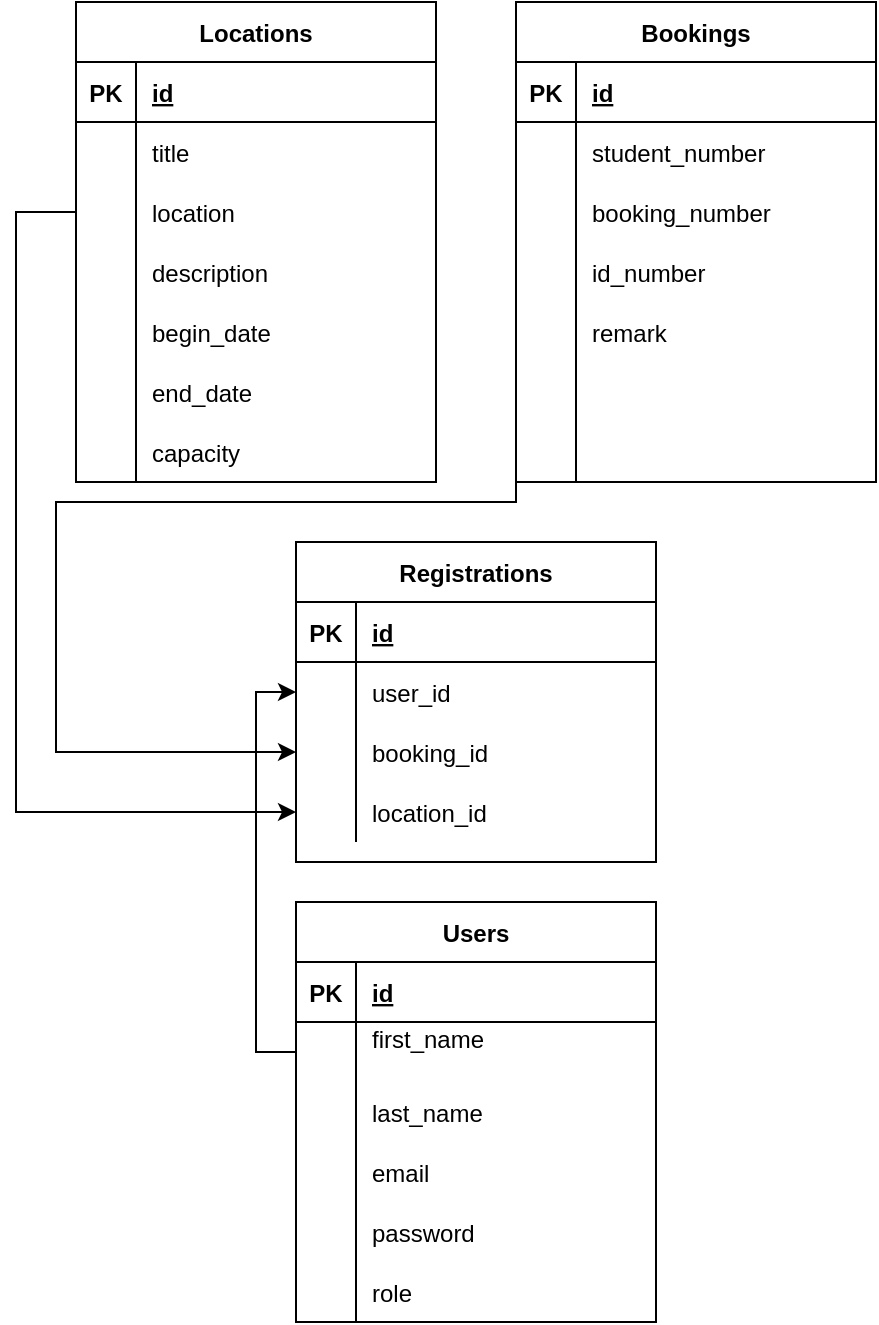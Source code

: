 <mxfile version="18.0.5" type="device"><diagram id="2ybj7rIigeJSyMYWJqAe" name="Page-1"><mxGraphModel dx="1413" dy="665" grid="1" gridSize="10" guides="1" tooltips="1" connect="1" arrows="1" fold="1" page="1" pageScale="1" pageWidth="827" pageHeight="1169" math="0" shadow="0"><root><mxCell id="0"/><mxCell id="1" parent="0"/><mxCell id="LWJN3xgCvD_RHCFol_4G-46" value="Users" style="shape=table;startSize=30;container=1;collapsible=1;childLayout=tableLayout;fixedRows=1;rowLines=0;fontStyle=1;align=center;resizeLast=1;rounded=0;" vertex="1" parent="1"><mxGeometry x="340" y="470" width="180" height="210" as="geometry"/></mxCell><mxCell id="LWJN3xgCvD_RHCFol_4G-47" value="" style="shape=tableRow;horizontal=0;startSize=0;swimlaneHead=0;swimlaneBody=0;fillColor=none;collapsible=0;dropTarget=0;points=[[0,0.5],[1,0.5]];portConstraint=eastwest;top=0;left=0;right=0;bottom=1;rounded=0;" vertex="1" parent="LWJN3xgCvD_RHCFol_4G-46"><mxGeometry y="30" width="180" height="30" as="geometry"/></mxCell><mxCell id="LWJN3xgCvD_RHCFol_4G-48" value="PK" style="shape=partialRectangle;connectable=0;fillColor=none;top=0;left=0;bottom=0;right=0;fontStyle=1;overflow=hidden;rounded=0;" vertex="1" parent="LWJN3xgCvD_RHCFol_4G-47"><mxGeometry width="30" height="30" as="geometry"><mxRectangle width="30" height="30" as="alternateBounds"/></mxGeometry></mxCell><mxCell id="LWJN3xgCvD_RHCFol_4G-49" value="id" style="shape=partialRectangle;connectable=0;fillColor=none;top=0;left=0;bottom=0;right=0;align=left;spacingLeft=6;fontStyle=5;overflow=hidden;rounded=0;" vertex="1" parent="LWJN3xgCvD_RHCFol_4G-47"><mxGeometry x="30" width="150" height="30" as="geometry"><mxRectangle width="150" height="30" as="alternateBounds"/></mxGeometry></mxCell><mxCell id="LWJN3xgCvD_RHCFol_4G-50" value="" style="shape=tableRow;horizontal=0;startSize=0;swimlaneHead=0;swimlaneBody=0;fillColor=none;collapsible=0;dropTarget=0;points=[[0,0.5],[1,0.5]];portConstraint=eastwest;top=0;left=0;right=0;bottom=0;rounded=0;" vertex="1" parent="LWJN3xgCvD_RHCFol_4G-46"><mxGeometry y="60" width="180" height="30" as="geometry"/></mxCell><mxCell id="LWJN3xgCvD_RHCFol_4G-51" value="" style="shape=partialRectangle;connectable=0;fillColor=none;top=0;left=0;bottom=0;right=0;editable=1;overflow=hidden;rounded=0;" vertex="1" parent="LWJN3xgCvD_RHCFol_4G-50"><mxGeometry width="30" height="30" as="geometry"><mxRectangle width="30" height="30" as="alternateBounds"/></mxGeometry></mxCell><mxCell id="LWJN3xgCvD_RHCFol_4G-52" value="first_name&#10;" style="shape=partialRectangle;connectable=0;fillColor=none;top=0;left=0;bottom=0;right=0;align=left;spacingLeft=6;overflow=hidden;rounded=0;" vertex="1" parent="LWJN3xgCvD_RHCFol_4G-50"><mxGeometry x="30" width="150" height="30" as="geometry"><mxRectangle width="150" height="30" as="alternateBounds"/></mxGeometry></mxCell><mxCell id="LWJN3xgCvD_RHCFol_4G-53" value="" style="shape=tableRow;horizontal=0;startSize=0;swimlaneHead=0;swimlaneBody=0;fillColor=none;collapsible=0;dropTarget=0;points=[[0,0.5],[1,0.5]];portConstraint=eastwest;top=0;left=0;right=0;bottom=0;rounded=0;" vertex="1" parent="LWJN3xgCvD_RHCFol_4G-46"><mxGeometry y="90" width="180" height="30" as="geometry"/></mxCell><mxCell id="LWJN3xgCvD_RHCFol_4G-54" value="" style="shape=partialRectangle;connectable=0;fillColor=none;top=0;left=0;bottom=0;right=0;editable=1;overflow=hidden;rounded=0;" vertex="1" parent="LWJN3xgCvD_RHCFol_4G-53"><mxGeometry width="30" height="30" as="geometry"><mxRectangle width="30" height="30" as="alternateBounds"/></mxGeometry></mxCell><mxCell id="LWJN3xgCvD_RHCFol_4G-55" value="last_name" style="shape=partialRectangle;connectable=0;fillColor=none;top=0;left=0;bottom=0;right=0;align=left;spacingLeft=6;overflow=hidden;rounded=0;" vertex="1" parent="LWJN3xgCvD_RHCFol_4G-53"><mxGeometry x="30" width="150" height="30" as="geometry"><mxRectangle width="150" height="30" as="alternateBounds"/></mxGeometry></mxCell><mxCell id="LWJN3xgCvD_RHCFol_4G-56" value="" style="shape=tableRow;horizontal=0;startSize=0;swimlaneHead=0;swimlaneBody=0;fillColor=none;collapsible=0;dropTarget=0;points=[[0,0.5],[1,0.5]];portConstraint=eastwest;top=0;left=0;right=0;bottom=0;rounded=0;" vertex="1" parent="LWJN3xgCvD_RHCFol_4G-46"><mxGeometry y="120" width="180" height="30" as="geometry"/></mxCell><mxCell id="LWJN3xgCvD_RHCFol_4G-57" value="" style="shape=partialRectangle;connectable=0;fillColor=none;top=0;left=0;bottom=0;right=0;editable=1;overflow=hidden;rounded=0;" vertex="1" parent="LWJN3xgCvD_RHCFol_4G-56"><mxGeometry width="30" height="30" as="geometry"><mxRectangle width="30" height="30" as="alternateBounds"/></mxGeometry></mxCell><mxCell id="LWJN3xgCvD_RHCFol_4G-58" value="email" style="shape=partialRectangle;connectable=0;fillColor=none;top=0;left=0;bottom=0;right=0;align=left;spacingLeft=6;overflow=hidden;rounded=0;" vertex="1" parent="LWJN3xgCvD_RHCFol_4G-56"><mxGeometry x="30" width="150" height="30" as="geometry"><mxRectangle width="150" height="30" as="alternateBounds"/></mxGeometry></mxCell><mxCell id="LWJN3xgCvD_RHCFol_4G-64" value="" style="shape=tableRow;horizontal=0;startSize=0;swimlaneHead=0;swimlaneBody=0;fillColor=none;collapsible=0;dropTarget=0;points=[[0,0.5],[1,0.5]];portConstraint=eastwest;top=0;left=0;right=0;bottom=0;rounded=0;" vertex="1" parent="LWJN3xgCvD_RHCFol_4G-46"><mxGeometry y="150" width="180" height="30" as="geometry"/></mxCell><mxCell id="LWJN3xgCvD_RHCFol_4G-65" value="" style="shape=partialRectangle;connectable=0;fillColor=none;top=0;left=0;bottom=0;right=0;editable=1;overflow=hidden;rounded=0;" vertex="1" parent="LWJN3xgCvD_RHCFol_4G-64"><mxGeometry width="30" height="30" as="geometry"><mxRectangle width="30" height="30" as="alternateBounds"/></mxGeometry></mxCell><mxCell id="LWJN3xgCvD_RHCFol_4G-66" value="password" style="shape=partialRectangle;connectable=0;fillColor=none;top=0;left=0;bottom=0;right=0;align=left;spacingLeft=6;overflow=hidden;rounded=0;" vertex="1" parent="LWJN3xgCvD_RHCFol_4G-64"><mxGeometry x="30" width="150" height="30" as="geometry"><mxRectangle width="150" height="30" as="alternateBounds"/></mxGeometry></mxCell><mxCell id="LWJN3xgCvD_RHCFol_4G-67" value="" style="shape=tableRow;horizontal=0;startSize=0;swimlaneHead=0;swimlaneBody=0;fillColor=none;collapsible=0;dropTarget=0;points=[[0,0.5],[1,0.5]];portConstraint=eastwest;top=0;left=0;right=0;bottom=0;rounded=0;" vertex="1" parent="LWJN3xgCvD_RHCFol_4G-46"><mxGeometry y="180" width="180" height="30" as="geometry"/></mxCell><mxCell id="LWJN3xgCvD_RHCFol_4G-68" value="" style="shape=partialRectangle;connectable=0;fillColor=none;top=0;left=0;bottom=0;right=0;editable=1;overflow=hidden;rounded=0;" vertex="1" parent="LWJN3xgCvD_RHCFol_4G-67"><mxGeometry width="30" height="30" as="geometry"><mxRectangle width="30" height="30" as="alternateBounds"/></mxGeometry></mxCell><mxCell id="LWJN3xgCvD_RHCFol_4G-69" value="role" style="shape=partialRectangle;connectable=0;fillColor=none;top=0;left=0;bottom=0;right=0;align=left;spacingLeft=6;overflow=hidden;rounded=0;" vertex="1" parent="LWJN3xgCvD_RHCFol_4G-67"><mxGeometry x="30" width="150" height="30" as="geometry"><mxRectangle width="150" height="30" as="alternateBounds"/></mxGeometry></mxCell><mxCell id="LWJN3xgCvD_RHCFol_4G-70" value="Locations" style="shape=table;startSize=30;container=1;collapsible=1;childLayout=tableLayout;fixedRows=1;rowLines=0;fontStyle=1;align=center;resizeLast=1;rounded=0;" vertex="1" parent="1"><mxGeometry x="230" y="20" width="180" height="240" as="geometry"/></mxCell><mxCell id="LWJN3xgCvD_RHCFol_4G-71" value="" style="shape=tableRow;horizontal=0;startSize=0;swimlaneHead=0;swimlaneBody=0;fillColor=none;collapsible=0;dropTarget=0;points=[[0,0.5],[1,0.5]];portConstraint=eastwest;top=0;left=0;right=0;bottom=1;rounded=0;" vertex="1" parent="LWJN3xgCvD_RHCFol_4G-70"><mxGeometry y="30" width="180" height="30" as="geometry"/></mxCell><mxCell id="LWJN3xgCvD_RHCFol_4G-72" value="PK" style="shape=partialRectangle;connectable=0;fillColor=none;top=0;left=0;bottom=0;right=0;fontStyle=1;overflow=hidden;rounded=0;" vertex="1" parent="LWJN3xgCvD_RHCFol_4G-71"><mxGeometry width="30" height="30" as="geometry"><mxRectangle width="30" height="30" as="alternateBounds"/></mxGeometry></mxCell><mxCell id="LWJN3xgCvD_RHCFol_4G-73" value="id" style="shape=partialRectangle;connectable=0;fillColor=none;top=0;left=0;bottom=0;right=0;align=left;spacingLeft=6;fontStyle=5;overflow=hidden;rounded=0;" vertex="1" parent="LWJN3xgCvD_RHCFol_4G-71"><mxGeometry x="30" width="150" height="30" as="geometry"><mxRectangle width="150" height="30" as="alternateBounds"/></mxGeometry></mxCell><mxCell id="LWJN3xgCvD_RHCFol_4G-74" value="" style="shape=tableRow;horizontal=0;startSize=0;swimlaneHead=0;swimlaneBody=0;fillColor=none;collapsible=0;dropTarget=0;points=[[0,0.5],[1,0.5]];portConstraint=eastwest;top=0;left=0;right=0;bottom=0;rounded=0;" vertex="1" parent="LWJN3xgCvD_RHCFol_4G-70"><mxGeometry y="60" width="180" height="30" as="geometry"/></mxCell><mxCell id="LWJN3xgCvD_RHCFol_4G-75" value="" style="shape=partialRectangle;connectable=0;fillColor=none;top=0;left=0;bottom=0;right=0;editable=1;overflow=hidden;rounded=0;" vertex="1" parent="LWJN3xgCvD_RHCFol_4G-74"><mxGeometry width="30" height="30" as="geometry"><mxRectangle width="30" height="30" as="alternateBounds"/></mxGeometry></mxCell><mxCell id="LWJN3xgCvD_RHCFol_4G-76" value="title" style="shape=partialRectangle;connectable=0;fillColor=none;top=0;left=0;bottom=0;right=0;align=left;spacingLeft=6;overflow=hidden;rounded=0;" vertex="1" parent="LWJN3xgCvD_RHCFol_4G-74"><mxGeometry x="30" width="150" height="30" as="geometry"><mxRectangle width="150" height="30" as="alternateBounds"/></mxGeometry></mxCell><mxCell id="LWJN3xgCvD_RHCFol_4G-77" value="" style="shape=tableRow;horizontal=0;startSize=0;swimlaneHead=0;swimlaneBody=0;fillColor=none;collapsible=0;dropTarget=0;points=[[0,0.5],[1,0.5]];portConstraint=eastwest;top=0;left=0;right=0;bottom=0;rounded=0;" vertex="1" parent="LWJN3xgCvD_RHCFol_4G-70"><mxGeometry y="90" width="180" height="30" as="geometry"/></mxCell><mxCell id="LWJN3xgCvD_RHCFol_4G-78" value="" style="shape=partialRectangle;connectable=0;fillColor=none;top=0;left=0;bottom=0;right=0;editable=1;overflow=hidden;rounded=0;" vertex="1" parent="LWJN3xgCvD_RHCFol_4G-77"><mxGeometry width="30" height="30" as="geometry"><mxRectangle width="30" height="30" as="alternateBounds"/></mxGeometry></mxCell><mxCell id="LWJN3xgCvD_RHCFol_4G-79" value="location" style="shape=partialRectangle;connectable=0;fillColor=none;top=0;left=0;bottom=0;right=0;align=left;spacingLeft=6;overflow=hidden;rounded=0;" vertex="1" parent="LWJN3xgCvD_RHCFol_4G-77"><mxGeometry x="30" width="150" height="30" as="geometry"><mxRectangle width="150" height="30" as="alternateBounds"/></mxGeometry></mxCell><mxCell id="LWJN3xgCvD_RHCFol_4G-80" value="" style="shape=tableRow;horizontal=0;startSize=0;swimlaneHead=0;swimlaneBody=0;fillColor=none;collapsible=0;dropTarget=0;points=[[0,0.5],[1,0.5]];portConstraint=eastwest;top=0;left=0;right=0;bottom=0;rounded=0;" vertex="1" parent="LWJN3xgCvD_RHCFol_4G-70"><mxGeometry y="120" width="180" height="30" as="geometry"/></mxCell><mxCell id="LWJN3xgCvD_RHCFol_4G-81" value="" style="shape=partialRectangle;connectable=0;fillColor=none;top=0;left=0;bottom=0;right=0;editable=1;overflow=hidden;rounded=0;" vertex="1" parent="LWJN3xgCvD_RHCFol_4G-80"><mxGeometry width="30" height="30" as="geometry"><mxRectangle width="30" height="30" as="alternateBounds"/></mxGeometry></mxCell><mxCell id="LWJN3xgCvD_RHCFol_4G-82" value="description" style="shape=partialRectangle;connectable=0;fillColor=none;top=0;left=0;bottom=0;right=0;align=left;spacingLeft=6;overflow=hidden;rounded=0;" vertex="1" parent="LWJN3xgCvD_RHCFol_4G-80"><mxGeometry x="30" width="150" height="30" as="geometry"><mxRectangle width="150" height="30" as="alternateBounds"/></mxGeometry></mxCell><mxCell id="LWJN3xgCvD_RHCFol_4G-83" value="" style="shape=tableRow;horizontal=0;startSize=0;swimlaneHead=0;swimlaneBody=0;fillColor=none;collapsible=0;dropTarget=0;points=[[0,0.5],[1,0.5]];portConstraint=eastwest;top=0;left=0;right=0;bottom=0;rounded=0;" vertex="1" parent="LWJN3xgCvD_RHCFol_4G-70"><mxGeometry y="150" width="180" height="30" as="geometry"/></mxCell><mxCell id="LWJN3xgCvD_RHCFol_4G-84" value="" style="shape=partialRectangle;connectable=0;fillColor=none;top=0;left=0;bottom=0;right=0;editable=1;overflow=hidden;rounded=0;" vertex="1" parent="LWJN3xgCvD_RHCFol_4G-83"><mxGeometry width="30" height="30" as="geometry"><mxRectangle width="30" height="30" as="alternateBounds"/></mxGeometry></mxCell><mxCell id="LWJN3xgCvD_RHCFol_4G-85" value="begin_date" style="shape=partialRectangle;connectable=0;fillColor=none;top=0;left=0;bottom=0;right=0;align=left;spacingLeft=6;overflow=hidden;rounded=0;" vertex="1" parent="LWJN3xgCvD_RHCFol_4G-83"><mxGeometry x="30" width="150" height="30" as="geometry"><mxRectangle width="150" height="30" as="alternateBounds"/></mxGeometry></mxCell><mxCell id="LWJN3xgCvD_RHCFol_4G-86" value="" style="shape=tableRow;horizontal=0;startSize=0;swimlaneHead=0;swimlaneBody=0;fillColor=none;collapsible=0;dropTarget=0;points=[[0,0.5],[1,0.5]];portConstraint=eastwest;top=0;left=0;right=0;bottom=0;rounded=0;" vertex="1" parent="LWJN3xgCvD_RHCFol_4G-70"><mxGeometry y="180" width="180" height="30" as="geometry"/></mxCell><mxCell id="LWJN3xgCvD_RHCFol_4G-87" value="" style="shape=partialRectangle;connectable=0;fillColor=none;top=0;left=0;bottom=0;right=0;editable=1;overflow=hidden;rounded=0;" vertex="1" parent="LWJN3xgCvD_RHCFol_4G-86"><mxGeometry width="30" height="30" as="geometry"><mxRectangle width="30" height="30" as="alternateBounds"/></mxGeometry></mxCell><mxCell id="LWJN3xgCvD_RHCFol_4G-88" value="end_date" style="shape=partialRectangle;connectable=0;fillColor=none;top=0;left=0;bottom=0;right=0;align=left;spacingLeft=6;overflow=hidden;rounded=0;" vertex="1" parent="LWJN3xgCvD_RHCFol_4G-86"><mxGeometry x="30" width="150" height="30" as="geometry"><mxRectangle width="150" height="30" as="alternateBounds"/></mxGeometry></mxCell><mxCell id="LWJN3xgCvD_RHCFol_4G-89" value="" style="shape=tableRow;horizontal=0;startSize=0;swimlaneHead=0;swimlaneBody=0;fillColor=none;collapsible=0;dropTarget=0;points=[[0,0.5],[1,0.5]];portConstraint=eastwest;top=0;left=0;right=0;bottom=0;rounded=0;" vertex="1" parent="LWJN3xgCvD_RHCFol_4G-70"><mxGeometry y="210" width="180" height="30" as="geometry"/></mxCell><mxCell id="LWJN3xgCvD_RHCFol_4G-90" value="" style="shape=partialRectangle;connectable=0;fillColor=none;top=0;left=0;bottom=0;right=0;editable=1;overflow=hidden;rounded=0;" vertex="1" parent="LWJN3xgCvD_RHCFol_4G-89"><mxGeometry width="30" height="30" as="geometry"><mxRectangle width="30" height="30" as="alternateBounds"/></mxGeometry></mxCell><mxCell id="LWJN3xgCvD_RHCFol_4G-91" value="capacity" style="shape=partialRectangle;connectable=0;fillColor=none;top=0;left=0;bottom=0;right=0;align=left;spacingLeft=6;overflow=hidden;rounded=0;" vertex="1" parent="LWJN3xgCvD_RHCFol_4G-89"><mxGeometry x="30" width="150" height="30" as="geometry"><mxRectangle width="150" height="30" as="alternateBounds"/></mxGeometry></mxCell><mxCell id="LWJN3xgCvD_RHCFol_4G-92" value="Bookings" style="shape=table;startSize=30;container=1;collapsible=1;childLayout=tableLayout;fixedRows=1;rowLines=0;fontStyle=1;align=center;resizeLast=1;rounded=0;" vertex="1" parent="1"><mxGeometry x="450" y="20" width="180" height="240" as="geometry"/></mxCell><mxCell id="LWJN3xgCvD_RHCFol_4G-93" value="" style="shape=tableRow;horizontal=0;startSize=0;swimlaneHead=0;swimlaneBody=0;fillColor=none;collapsible=0;dropTarget=0;points=[[0,0.5],[1,0.5]];portConstraint=eastwest;top=0;left=0;right=0;bottom=1;rounded=0;" vertex="1" parent="LWJN3xgCvD_RHCFol_4G-92"><mxGeometry y="30" width="180" height="30" as="geometry"/></mxCell><mxCell id="LWJN3xgCvD_RHCFol_4G-94" value="PK" style="shape=partialRectangle;connectable=0;fillColor=none;top=0;left=0;bottom=0;right=0;fontStyle=1;overflow=hidden;rounded=0;" vertex="1" parent="LWJN3xgCvD_RHCFol_4G-93"><mxGeometry width="30" height="30" as="geometry"><mxRectangle width="30" height="30" as="alternateBounds"/></mxGeometry></mxCell><mxCell id="LWJN3xgCvD_RHCFol_4G-95" value="id" style="shape=partialRectangle;connectable=0;fillColor=none;top=0;left=0;bottom=0;right=0;align=left;spacingLeft=6;fontStyle=5;overflow=hidden;rounded=0;" vertex="1" parent="LWJN3xgCvD_RHCFol_4G-93"><mxGeometry x="30" width="150" height="30" as="geometry"><mxRectangle width="150" height="30" as="alternateBounds"/></mxGeometry></mxCell><mxCell id="LWJN3xgCvD_RHCFol_4G-96" value="" style="shape=tableRow;horizontal=0;startSize=0;swimlaneHead=0;swimlaneBody=0;fillColor=none;collapsible=0;dropTarget=0;points=[[0,0.5],[1,0.5]];portConstraint=eastwest;top=0;left=0;right=0;bottom=0;rounded=0;" vertex="1" parent="LWJN3xgCvD_RHCFol_4G-92"><mxGeometry y="60" width="180" height="30" as="geometry"/></mxCell><mxCell id="LWJN3xgCvD_RHCFol_4G-97" value="" style="shape=partialRectangle;connectable=0;fillColor=none;top=0;left=0;bottom=0;right=0;editable=1;overflow=hidden;rounded=0;" vertex="1" parent="LWJN3xgCvD_RHCFol_4G-96"><mxGeometry width="30" height="30" as="geometry"><mxRectangle width="30" height="30" as="alternateBounds"/></mxGeometry></mxCell><mxCell id="LWJN3xgCvD_RHCFol_4G-98" value="student_number" style="shape=partialRectangle;connectable=0;fillColor=none;top=0;left=0;bottom=0;right=0;align=left;spacingLeft=6;overflow=hidden;rounded=0;" vertex="1" parent="LWJN3xgCvD_RHCFol_4G-96"><mxGeometry x="30" width="150" height="30" as="geometry"><mxRectangle width="150" height="30" as="alternateBounds"/></mxGeometry></mxCell><mxCell id="LWJN3xgCvD_RHCFol_4G-99" value="" style="shape=tableRow;horizontal=0;startSize=0;swimlaneHead=0;swimlaneBody=0;fillColor=none;collapsible=0;dropTarget=0;points=[[0,0.5],[1,0.5]];portConstraint=eastwest;top=0;left=0;right=0;bottom=0;rounded=0;" vertex="1" parent="LWJN3xgCvD_RHCFol_4G-92"><mxGeometry y="90" width="180" height="30" as="geometry"/></mxCell><mxCell id="LWJN3xgCvD_RHCFol_4G-100" value="" style="shape=partialRectangle;connectable=0;fillColor=none;top=0;left=0;bottom=0;right=0;editable=1;overflow=hidden;rounded=0;" vertex="1" parent="LWJN3xgCvD_RHCFol_4G-99"><mxGeometry width="30" height="30" as="geometry"><mxRectangle width="30" height="30" as="alternateBounds"/></mxGeometry></mxCell><mxCell id="LWJN3xgCvD_RHCFol_4G-101" value="booking_number" style="shape=partialRectangle;connectable=0;fillColor=none;top=0;left=0;bottom=0;right=0;align=left;spacingLeft=6;overflow=hidden;rounded=0;" vertex="1" parent="LWJN3xgCvD_RHCFol_4G-99"><mxGeometry x="30" width="150" height="30" as="geometry"><mxRectangle width="150" height="30" as="alternateBounds"/></mxGeometry></mxCell><mxCell id="LWJN3xgCvD_RHCFol_4G-102" value="" style="shape=tableRow;horizontal=0;startSize=0;swimlaneHead=0;swimlaneBody=0;fillColor=none;collapsible=0;dropTarget=0;points=[[0,0.5],[1,0.5]];portConstraint=eastwest;top=0;left=0;right=0;bottom=0;rounded=0;" vertex="1" parent="LWJN3xgCvD_RHCFol_4G-92"><mxGeometry y="120" width="180" height="30" as="geometry"/></mxCell><mxCell id="LWJN3xgCvD_RHCFol_4G-103" value="" style="shape=partialRectangle;connectable=0;fillColor=none;top=0;left=0;bottom=0;right=0;editable=1;overflow=hidden;rounded=0;" vertex="1" parent="LWJN3xgCvD_RHCFol_4G-102"><mxGeometry width="30" height="30" as="geometry"><mxRectangle width="30" height="30" as="alternateBounds"/></mxGeometry></mxCell><mxCell id="LWJN3xgCvD_RHCFol_4G-104" value="id_number" style="shape=partialRectangle;connectable=0;fillColor=none;top=0;left=0;bottom=0;right=0;align=left;spacingLeft=6;overflow=hidden;rounded=0;" vertex="1" parent="LWJN3xgCvD_RHCFol_4G-102"><mxGeometry x="30" width="150" height="30" as="geometry"><mxRectangle width="150" height="30" as="alternateBounds"/></mxGeometry></mxCell><mxCell id="LWJN3xgCvD_RHCFol_4G-105" value="" style="shape=tableRow;horizontal=0;startSize=0;swimlaneHead=0;swimlaneBody=0;fillColor=none;collapsible=0;dropTarget=0;points=[[0,0.5],[1,0.5]];portConstraint=eastwest;top=0;left=0;right=0;bottom=0;rounded=0;" vertex="1" parent="LWJN3xgCvD_RHCFol_4G-92"><mxGeometry y="150" width="180" height="30" as="geometry"/></mxCell><mxCell id="LWJN3xgCvD_RHCFol_4G-106" value="" style="shape=partialRectangle;connectable=0;fillColor=none;top=0;left=0;bottom=0;right=0;editable=1;overflow=hidden;rounded=0;" vertex="1" parent="LWJN3xgCvD_RHCFol_4G-105"><mxGeometry width="30" height="30" as="geometry"><mxRectangle width="30" height="30" as="alternateBounds"/></mxGeometry></mxCell><mxCell id="LWJN3xgCvD_RHCFol_4G-107" value="remark" style="shape=partialRectangle;connectable=0;fillColor=none;top=0;left=0;bottom=0;right=0;align=left;spacingLeft=6;overflow=hidden;rounded=0;" vertex="1" parent="LWJN3xgCvD_RHCFol_4G-105"><mxGeometry x="30" width="150" height="30" as="geometry"><mxRectangle width="150" height="30" as="alternateBounds"/></mxGeometry></mxCell><mxCell id="LWJN3xgCvD_RHCFol_4G-108" value="" style="shape=tableRow;horizontal=0;startSize=0;swimlaneHead=0;swimlaneBody=0;fillColor=none;collapsible=0;dropTarget=0;points=[[0,0.5],[1,0.5]];portConstraint=eastwest;top=0;left=0;right=0;bottom=0;rounded=0;" vertex="1" parent="LWJN3xgCvD_RHCFol_4G-92"><mxGeometry y="180" width="180" height="30" as="geometry"/></mxCell><mxCell id="LWJN3xgCvD_RHCFol_4G-109" value="" style="shape=partialRectangle;connectable=0;fillColor=none;top=0;left=0;bottom=0;right=0;editable=1;overflow=hidden;rounded=0;" vertex="1" parent="LWJN3xgCvD_RHCFol_4G-108"><mxGeometry width="30" height="30" as="geometry"><mxRectangle width="30" height="30" as="alternateBounds"/></mxGeometry></mxCell><mxCell id="LWJN3xgCvD_RHCFol_4G-110" value="" style="shape=partialRectangle;connectable=0;fillColor=none;top=0;left=0;bottom=0;right=0;align=left;spacingLeft=6;overflow=hidden;rounded=0;" vertex="1" parent="LWJN3xgCvD_RHCFol_4G-108"><mxGeometry x="30" width="150" height="30" as="geometry"><mxRectangle width="150" height="30" as="alternateBounds"/></mxGeometry></mxCell><mxCell id="LWJN3xgCvD_RHCFol_4G-111" value="" style="shape=tableRow;horizontal=0;startSize=0;swimlaneHead=0;swimlaneBody=0;fillColor=none;collapsible=0;dropTarget=0;points=[[0,0.5],[1,0.5]];portConstraint=eastwest;top=0;left=0;right=0;bottom=0;rounded=0;" vertex="1" parent="LWJN3xgCvD_RHCFol_4G-92"><mxGeometry y="210" width="180" height="30" as="geometry"/></mxCell><mxCell id="LWJN3xgCvD_RHCFol_4G-112" value="" style="shape=partialRectangle;connectable=0;fillColor=none;top=0;left=0;bottom=0;right=0;editable=1;overflow=hidden;rounded=0;" vertex="1" parent="LWJN3xgCvD_RHCFol_4G-111"><mxGeometry width="30" height="30" as="geometry"><mxRectangle width="30" height="30" as="alternateBounds"/></mxGeometry></mxCell><mxCell id="LWJN3xgCvD_RHCFol_4G-113" value="" style="shape=partialRectangle;connectable=0;fillColor=none;top=0;left=0;bottom=0;right=0;align=left;spacingLeft=6;overflow=hidden;rounded=0;" vertex="1" parent="LWJN3xgCvD_RHCFol_4G-111"><mxGeometry x="30" width="150" height="30" as="geometry"><mxRectangle width="150" height="30" as="alternateBounds"/></mxGeometry></mxCell><mxCell id="LWJN3xgCvD_RHCFol_4G-114" value="Registrations" style="shape=table;startSize=30;container=1;collapsible=1;childLayout=tableLayout;fixedRows=1;rowLines=0;fontStyle=1;align=center;resizeLast=1;rounded=0;" vertex="1" parent="1"><mxGeometry x="340" y="290" width="180" height="160" as="geometry"/></mxCell><mxCell id="LWJN3xgCvD_RHCFol_4G-115" value="" style="shape=tableRow;horizontal=0;startSize=0;swimlaneHead=0;swimlaneBody=0;fillColor=none;collapsible=0;dropTarget=0;points=[[0,0.5],[1,0.5]];portConstraint=eastwest;top=0;left=0;right=0;bottom=1;rounded=0;" vertex="1" parent="LWJN3xgCvD_RHCFol_4G-114"><mxGeometry y="30" width="180" height="30" as="geometry"/></mxCell><mxCell id="LWJN3xgCvD_RHCFol_4G-116" value="PK" style="shape=partialRectangle;connectable=0;fillColor=none;top=0;left=0;bottom=0;right=0;fontStyle=1;overflow=hidden;rounded=0;" vertex="1" parent="LWJN3xgCvD_RHCFol_4G-115"><mxGeometry width="30" height="30" as="geometry"><mxRectangle width="30" height="30" as="alternateBounds"/></mxGeometry></mxCell><mxCell id="LWJN3xgCvD_RHCFol_4G-117" value="id" style="shape=partialRectangle;connectable=0;fillColor=none;top=0;left=0;bottom=0;right=0;align=left;spacingLeft=6;fontStyle=5;overflow=hidden;rounded=0;" vertex="1" parent="LWJN3xgCvD_RHCFol_4G-115"><mxGeometry x="30" width="150" height="30" as="geometry"><mxRectangle width="150" height="30" as="alternateBounds"/></mxGeometry></mxCell><mxCell id="LWJN3xgCvD_RHCFol_4G-118" value="" style="shape=tableRow;horizontal=0;startSize=0;swimlaneHead=0;swimlaneBody=0;fillColor=none;collapsible=0;dropTarget=0;points=[[0,0.5],[1,0.5]];portConstraint=eastwest;top=0;left=0;right=0;bottom=0;rounded=0;" vertex="1" parent="LWJN3xgCvD_RHCFol_4G-114"><mxGeometry y="60" width="180" height="30" as="geometry"/></mxCell><mxCell id="LWJN3xgCvD_RHCFol_4G-119" value="" style="shape=partialRectangle;connectable=0;fillColor=none;top=0;left=0;bottom=0;right=0;editable=1;overflow=hidden;rounded=0;" vertex="1" parent="LWJN3xgCvD_RHCFol_4G-118"><mxGeometry width="30" height="30" as="geometry"><mxRectangle width="30" height="30" as="alternateBounds"/></mxGeometry></mxCell><mxCell id="LWJN3xgCvD_RHCFol_4G-120" value="user_id" style="shape=partialRectangle;connectable=0;fillColor=none;top=0;left=0;bottom=0;right=0;align=left;spacingLeft=6;overflow=hidden;rounded=0;" vertex="1" parent="LWJN3xgCvD_RHCFol_4G-118"><mxGeometry x="30" width="150" height="30" as="geometry"><mxRectangle width="150" height="30" as="alternateBounds"/></mxGeometry></mxCell><mxCell id="LWJN3xgCvD_RHCFol_4G-121" value="" style="shape=tableRow;horizontal=0;startSize=0;swimlaneHead=0;swimlaneBody=0;fillColor=none;collapsible=0;dropTarget=0;points=[[0,0.5],[1,0.5]];portConstraint=eastwest;top=0;left=0;right=0;bottom=0;rounded=0;" vertex="1" parent="LWJN3xgCvD_RHCFol_4G-114"><mxGeometry y="90" width="180" height="30" as="geometry"/></mxCell><mxCell id="LWJN3xgCvD_RHCFol_4G-122" value="" style="shape=partialRectangle;connectable=0;fillColor=none;top=0;left=0;bottom=0;right=0;editable=1;overflow=hidden;rounded=0;" vertex="1" parent="LWJN3xgCvD_RHCFol_4G-121"><mxGeometry width="30" height="30" as="geometry"><mxRectangle width="30" height="30" as="alternateBounds"/></mxGeometry></mxCell><mxCell id="LWJN3xgCvD_RHCFol_4G-123" value="booking_id" style="shape=partialRectangle;connectable=0;fillColor=none;top=0;left=0;bottom=0;right=0;align=left;spacingLeft=6;overflow=hidden;rounded=0;" vertex="1" parent="LWJN3xgCvD_RHCFol_4G-121"><mxGeometry x="30" width="150" height="30" as="geometry"><mxRectangle width="150" height="30" as="alternateBounds"/></mxGeometry></mxCell><mxCell id="LWJN3xgCvD_RHCFol_4G-124" value="" style="shape=tableRow;horizontal=0;startSize=0;swimlaneHead=0;swimlaneBody=0;fillColor=none;collapsible=0;dropTarget=0;points=[[0,0.5],[1,0.5]];portConstraint=eastwest;top=0;left=0;right=0;bottom=0;rounded=0;" vertex="1" parent="LWJN3xgCvD_RHCFol_4G-114"><mxGeometry y="120" width="180" height="30" as="geometry"/></mxCell><mxCell id="LWJN3xgCvD_RHCFol_4G-125" value="" style="shape=partialRectangle;connectable=0;fillColor=none;top=0;left=0;bottom=0;right=0;editable=1;overflow=hidden;rounded=0;" vertex="1" parent="LWJN3xgCvD_RHCFol_4G-124"><mxGeometry width="30" height="30" as="geometry"><mxRectangle width="30" height="30" as="alternateBounds"/></mxGeometry></mxCell><mxCell id="LWJN3xgCvD_RHCFol_4G-126" value="location_id" style="shape=partialRectangle;connectable=0;fillColor=none;top=0;left=0;bottom=0;right=0;align=left;spacingLeft=6;overflow=hidden;rounded=0;" vertex="1" parent="LWJN3xgCvD_RHCFol_4G-124"><mxGeometry x="30" width="150" height="30" as="geometry"><mxRectangle width="150" height="30" as="alternateBounds"/></mxGeometry></mxCell><mxCell id="LWJN3xgCvD_RHCFol_4G-127" style="edgeStyle=orthogonalEdgeStyle;rounded=0;orthogonalLoop=1;jettySize=auto;html=1;exitX=0;exitY=0.5;exitDx=0;exitDy=0;entryX=0;entryY=0.5;entryDx=0;entryDy=0;" edge="1" parent="1" source="LWJN3xgCvD_RHCFol_4G-50" target="LWJN3xgCvD_RHCFol_4G-118"><mxGeometry relative="1" as="geometry"/></mxCell><mxCell id="LWJN3xgCvD_RHCFol_4G-128" style="edgeStyle=orthogonalEdgeStyle;rounded=0;orthogonalLoop=1;jettySize=auto;html=1;exitX=0;exitY=0.5;exitDx=0;exitDy=0;entryX=0;entryY=0.5;entryDx=0;entryDy=0;" edge="1" parent="1" source="LWJN3xgCvD_RHCFol_4G-96" target="LWJN3xgCvD_RHCFol_4G-121"><mxGeometry relative="1" as="geometry"><Array as="points"><mxPoint x="450" y="270"/><mxPoint x="220" y="270"/><mxPoint x="220" y="395"/></Array></mxGeometry></mxCell><mxCell id="LWJN3xgCvD_RHCFol_4G-129" style="edgeStyle=orthogonalEdgeStyle;rounded=0;orthogonalLoop=1;jettySize=auto;html=1;exitX=0;exitY=0.5;exitDx=0;exitDy=0;" edge="1" parent="1" source="LWJN3xgCvD_RHCFol_4G-77" target="LWJN3xgCvD_RHCFol_4G-124"><mxGeometry relative="1" as="geometry"><Array as="points"><mxPoint x="200" y="125"/><mxPoint x="200" y="425"/></Array></mxGeometry></mxCell></root></mxGraphModel></diagram></mxfile>